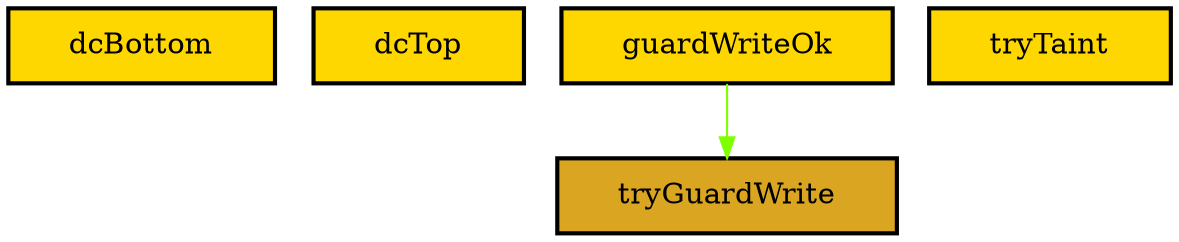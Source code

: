 digraph "Diagram of: LIO.Missing" {
    node [margin="0.4,0.1"
         ,style=filled];
    1 [label=dcBottom
      ,shape=box
      ,fillcolor=gold
      ,style="filled,bold"];
    2 [label=dcTop
      ,shape=box
      ,fillcolor=gold
      ,style="filled,bold"];
    3 [label=guardWriteOk
      ,shape=box
      ,fillcolor=gold
      ,style="filled,bold"];
    4 [label=tryGuardWrite
      ,shape=box
      ,fillcolor=goldenrod
      ,style="filled,bold"];
    5 [label=tryTaint
      ,shape=box
      ,fillcolor=gold
      ,style="filled,bold"];
    3 -> 4 [penwidth=1
           ,color=chartreuse];
}
